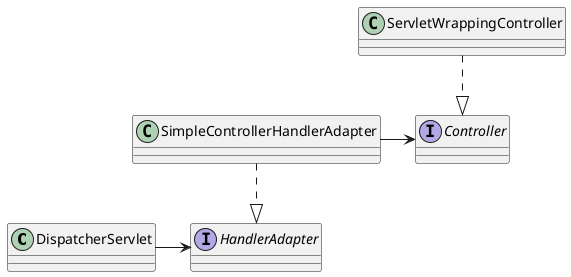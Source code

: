 @startuml
'https://plantuml.com/class-diagram

class DispatcherServlet
class SimpleControllerHandlerAdapter
interface HandlerAdapter
interface Controller
class ServletWrappingController

DispatcherServlet -> HandlerAdapter

SimpleControllerHandlerAdapter ..|> HandlerAdapter
SimpleControllerHandlerAdapter -> Controller
ServletWrappingController ..|> Controller

@enduml
